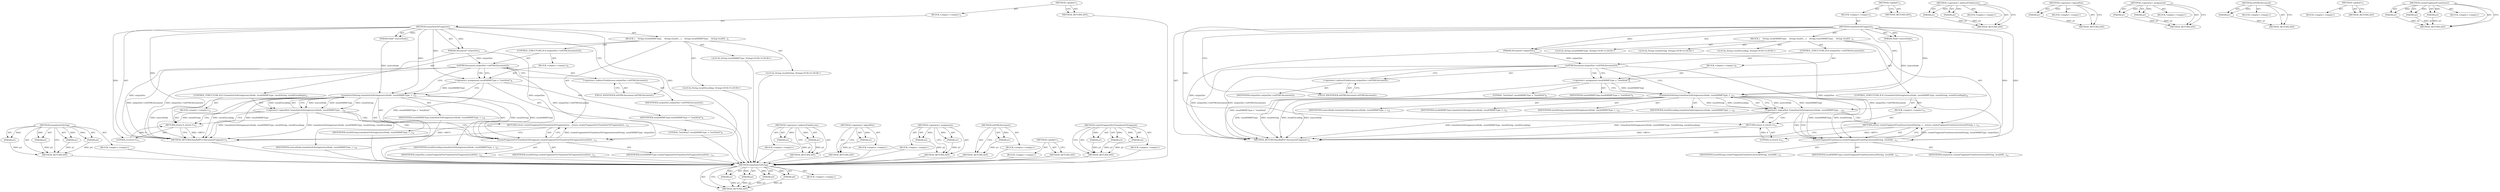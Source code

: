digraph "createFragmentForTransformToFragment" {
vulnerable_84 [label=<(METHOD,transformToString)>];
vulnerable_85 [label=<(PARAM,p1)>];
vulnerable_86 [label=<(PARAM,p2)>];
vulnerable_87 [label=<(PARAM,p3)>];
vulnerable_88 [label=<(PARAM,p4)>];
vulnerable_89 [label=<(BLOCK,&lt;empty&gt;,&lt;empty&gt;)>];
vulnerable_90 [label=<(METHOD_RETURN,ANY)>];
vulnerable_6 [label=<(METHOD,&lt;global&gt;)<SUB>1</SUB>>];
vulnerable_7 [label=<(BLOCK,&lt;empty&gt;,&lt;empty&gt;)<SUB>1</SUB>>];
vulnerable_8 [label=<(METHOD,transformToFragment)<SUB>1</SUB>>];
vulnerable_9 [label=<(PARAM,Node* sourceNode)<SUB>1</SUB>>];
vulnerable_10 [label=<(PARAM,Document* outputDoc)<SUB>1</SUB>>];
vulnerable_11 [label=<(BLOCK,{
    String resultMIMEType;
    String resultS...,{
    String resultMIMEType;
    String resultS...)<SUB>2</SUB>>];
vulnerable_12 [label="<(LOCAL,String resultMIMEType: String)<SUB>3</SUB>>"];
vulnerable_13 [label="<(LOCAL,String resultString: String)<SUB>4</SUB>>"];
vulnerable_14 [label="<(LOCAL,String resultEncoding: String)<SUB>5</SUB>>"];
vulnerable_15 [label=<(CONTROL_STRUCTURE,IF,if (outputDoc-&gt;isHTMLDocument()))<SUB>7</SUB>>];
vulnerable_16 [label=<(isHTMLDocument,outputDoc-&gt;isHTMLDocument())<SUB>7</SUB>>];
vulnerable_17 [label=<(&lt;operator&gt;.indirectFieldAccess,outputDoc-&gt;isHTMLDocument)<SUB>7</SUB>>];
vulnerable_18 [label=<(IDENTIFIER,outputDoc,outputDoc-&gt;isHTMLDocument())<SUB>7</SUB>>];
vulnerable_19 [label=<(FIELD_IDENTIFIER,isHTMLDocument,isHTMLDocument)<SUB>7</SUB>>];
vulnerable_20 [label=<(BLOCK,&lt;empty&gt;,&lt;empty&gt;)<SUB>8</SUB>>];
vulnerable_21 [label=<(&lt;operator&gt;.assignment,resultMIMEType = &quot;text/html&quot;)<SUB>8</SUB>>];
vulnerable_22 [label=<(IDENTIFIER,resultMIMEType,resultMIMEType = &quot;text/html&quot;)<SUB>8</SUB>>];
vulnerable_23 [label=<(LITERAL,&quot;text/html&quot;,resultMIMEType = &quot;text/html&quot;)<SUB>8</SUB>>];
vulnerable_24 [label=<(CONTROL_STRUCTURE,IF,if (!transformToString(sourceNode, resultMIMEType, resultString, resultEncoding)))<SUB>10</SUB>>];
vulnerable_25 [label=<(&lt;operator&gt;.logicalNot,!transformToString(sourceNode, resultMIMEType, ...)<SUB>10</SUB>>];
vulnerable_26 [label=<(transformToString,transformToString(sourceNode, resultMIMEType, r...)<SUB>10</SUB>>];
vulnerable_27 [label=<(IDENTIFIER,sourceNode,transformToString(sourceNode, resultMIMEType, r...)<SUB>10</SUB>>];
vulnerable_28 [label=<(IDENTIFIER,resultMIMEType,transformToString(sourceNode, resultMIMEType, r...)<SUB>10</SUB>>];
vulnerable_29 [label=<(IDENTIFIER,resultString,transformToString(sourceNode, resultMIMEType, r...)<SUB>10</SUB>>];
vulnerable_30 [label=<(IDENTIFIER,resultEncoding,transformToString(sourceNode, resultMIMEType, r...)<SUB>10</SUB>>];
vulnerable_31 [label=<(BLOCK,&lt;empty&gt;,&lt;empty&gt;)<SUB>11</SUB>>];
vulnerable_32 [label=<(RETURN,return 0;,return 0;)<SUB>11</SUB>>];
vulnerable_33 [label=<(LITERAL,0,return 0;)<SUB>11</SUB>>];
vulnerable_34 [label=<(RETURN,return createFragmentFromSource(resultString, r...,return createFragmentFromSource(resultString, r...)<SUB>12</SUB>>];
vulnerable_35 [label=<(createFragmentFromSource,createFragmentFromSource(resultString, resultMI...)<SUB>12</SUB>>];
vulnerable_36 [label=<(IDENTIFIER,resultString,createFragmentFromSource(resultString, resultMI...)<SUB>12</SUB>>];
vulnerable_37 [label=<(IDENTIFIER,resultMIMEType,createFragmentFromSource(resultString, resultMI...)<SUB>12</SUB>>];
vulnerable_38 [label=<(IDENTIFIER,outputDoc,createFragmentFromSource(resultString, resultMI...)<SUB>12</SUB>>];
vulnerable_39 [label=<(METHOD_RETURN,PassRefPtr&lt;DocumentFragment&gt;)<SUB>1</SUB>>];
vulnerable_41 [label=<(METHOD_RETURN,ANY)<SUB>1</SUB>>];
vulnerable_70 [label=<(METHOD,&lt;operator&gt;.indirectFieldAccess)>];
vulnerable_71 [label=<(PARAM,p1)>];
vulnerable_72 [label=<(PARAM,p2)>];
vulnerable_73 [label=<(BLOCK,&lt;empty&gt;,&lt;empty&gt;)>];
vulnerable_74 [label=<(METHOD_RETURN,ANY)>];
vulnerable_80 [label=<(METHOD,&lt;operator&gt;.logicalNot)>];
vulnerable_81 [label=<(PARAM,p1)>];
vulnerable_82 [label=<(BLOCK,&lt;empty&gt;,&lt;empty&gt;)>];
vulnerable_83 [label=<(METHOD_RETURN,ANY)>];
vulnerable_75 [label=<(METHOD,&lt;operator&gt;.assignment)>];
vulnerable_76 [label=<(PARAM,p1)>];
vulnerable_77 [label=<(PARAM,p2)>];
vulnerable_78 [label=<(BLOCK,&lt;empty&gt;,&lt;empty&gt;)>];
vulnerable_79 [label=<(METHOD_RETURN,ANY)>];
vulnerable_66 [label=<(METHOD,isHTMLDocument)>];
vulnerable_67 [label=<(PARAM,p1)>];
vulnerable_68 [label=<(BLOCK,&lt;empty&gt;,&lt;empty&gt;)>];
vulnerable_69 [label=<(METHOD_RETURN,ANY)>];
vulnerable_60 [label=<(METHOD,&lt;global&gt;)<SUB>1</SUB>>];
vulnerable_61 [label=<(BLOCK,&lt;empty&gt;,&lt;empty&gt;)>];
vulnerable_62 [label=<(METHOD_RETURN,ANY)>];
vulnerable_91 [label=<(METHOD,createFragmentFromSource)>];
vulnerable_92 [label=<(PARAM,p1)>];
vulnerable_93 [label=<(PARAM,p2)>];
vulnerable_94 [label=<(PARAM,p3)>];
vulnerable_95 [label=<(BLOCK,&lt;empty&gt;,&lt;empty&gt;)>];
vulnerable_96 [label=<(METHOD_RETURN,ANY)>];
fixed_84 [label=<(METHOD,transformToString)>];
fixed_85 [label=<(PARAM,p1)>];
fixed_86 [label=<(PARAM,p2)>];
fixed_87 [label=<(PARAM,p3)>];
fixed_88 [label=<(PARAM,p4)>];
fixed_89 [label=<(BLOCK,&lt;empty&gt;,&lt;empty&gt;)>];
fixed_90 [label=<(METHOD_RETURN,ANY)>];
fixed_6 [label=<(METHOD,&lt;global&gt;)<SUB>1</SUB>>];
fixed_7 [label=<(BLOCK,&lt;empty&gt;,&lt;empty&gt;)<SUB>1</SUB>>];
fixed_8 [label=<(METHOD,transformToFragment)<SUB>1</SUB>>];
fixed_9 [label=<(PARAM,Node* sourceNode)<SUB>1</SUB>>];
fixed_10 [label=<(PARAM,Document* outputDoc)<SUB>1</SUB>>];
fixed_11 [label=<(BLOCK,{
    String resultMIMEType;
    String resultS...,{
    String resultMIMEType;
    String resultS...)<SUB>2</SUB>>];
fixed_12 [label="<(LOCAL,String resultMIMEType: String)<SUB>3</SUB>>"];
fixed_13 [label="<(LOCAL,String resultString: String)<SUB>4</SUB>>"];
fixed_14 [label="<(LOCAL,String resultEncoding: String)<SUB>5</SUB>>"];
fixed_15 [label=<(CONTROL_STRUCTURE,IF,if (outputDoc-&gt;isHTMLDocument()))<SUB>7</SUB>>];
fixed_16 [label=<(isHTMLDocument,outputDoc-&gt;isHTMLDocument())<SUB>7</SUB>>];
fixed_17 [label=<(&lt;operator&gt;.indirectFieldAccess,outputDoc-&gt;isHTMLDocument)<SUB>7</SUB>>];
fixed_18 [label=<(IDENTIFIER,outputDoc,outputDoc-&gt;isHTMLDocument())<SUB>7</SUB>>];
fixed_19 [label=<(FIELD_IDENTIFIER,isHTMLDocument,isHTMLDocument)<SUB>7</SUB>>];
fixed_20 [label=<(BLOCK,&lt;empty&gt;,&lt;empty&gt;)<SUB>8</SUB>>];
fixed_21 [label=<(&lt;operator&gt;.assignment,resultMIMEType = &quot;text/html&quot;)<SUB>8</SUB>>];
fixed_22 [label=<(IDENTIFIER,resultMIMEType,resultMIMEType = &quot;text/html&quot;)<SUB>8</SUB>>];
fixed_23 [label=<(LITERAL,&quot;text/html&quot;,resultMIMEType = &quot;text/html&quot;)<SUB>8</SUB>>];
fixed_24 [label=<(CONTROL_STRUCTURE,IF,if (!transformToString(sourceNode, resultMIMEType, resultString, resultEncoding)))<SUB>10</SUB>>];
fixed_25 [label=<(&lt;operator&gt;.logicalNot,!transformToString(sourceNode, resultMIMEType, ...)<SUB>10</SUB>>];
fixed_26 [label=<(transformToString,transformToString(sourceNode, resultMIMEType, r...)<SUB>10</SUB>>];
fixed_27 [label=<(IDENTIFIER,sourceNode,transformToString(sourceNode, resultMIMEType, r...)<SUB>10</SUB>>];
fixed_28 [label=<(IDENTIFIER,resultMIMEType,transformToString(sourceNode, resultMIMEType, r...)<SUB>10</SUB>>];
fixed_29 [label=<(IDENTIFIER,resultString,transformToString(sourceNode, resultMIMEType, r...)<SUB>10</SUB>>];
fixed_30 [label=<(IDENTIFIER,resultEncoding,transformToString(sourceNode, resultMIMEType, r...)<SUB>10</SUB>>];
fixed_31 [label=<(BLOCK,&lt;empty&gt;,&lt;empty&gt;)<SUB>11</SUB>>];
fixed_32 [label=<(RETURN,return 0;,return 0;)<SUB>11</SUB>>];
fixed_33 [label=<(LITERAL,0,return 0;)<SUB>11</SUB>>];
fixed_34 [label=<(RETURN,return createFragmentForTransformToFragment(res...,return createFragmentForTransformToFragment(res...)<SUB>12</SUB>>];
fixed_35 [label=<(createFragmentForTransformToFragment,createFragmentForTransformToFragment(resultStri...)<SUB>12</SUB>>];
fixed_36 [label=<(IDENTIFIER,resultString,createFragmentForTransformToFragment(resultStri...)<SUB>12</SUB>>];
fixed_37 [label=<(IDENTIFIER,resultMIMEType,createFragmentForTransformToFragment(resultStri...)<SUB>12</SUB>>];
fixed_38 [label=<(IDENTIFIER,outputDoc,createFragmentForTransformToFragment(resultStri...)<SUB>12</SUB>>];
fixed_39 [label=<(METHOD_RETURN,PassRefPtr&lt;DocumentFragment&gt;)<SUB>1</SUB>>];
fixed_41 [label=<(METHOD_RETURN,ANY)<SUB>1</SUB>>];
fixed_70 [label=<(METHOD,&lt;operator&gt;.indirectFieldAccess)>];
fixed_71 [label=<(PARAM,p1)>];
fixed_72 [label=<(PARAM,p2)>];
fixed_73 [label=<(BLOCK,&lt;empty&gt;,&lt;empty&gt;)>];
fixed_74 [label=<(METHOD_RETURN,ANY)>];
fixed_80 [label=<(METHOD,&lt;operator&gt;.logicalNot)>];
fixed_81 [label=<(PARAM,p1)>];
fixed_82 [label=<(BLOCK,&lt;empty&gt;,&lt;empty&gt;)>];
fixed_83 [label=<(METHOD_RETURN,ANY)>];
fixed_75 [label=<(METHOD,&lt;operator&gt;.assignment)>];
fixed_76 [label=<(PARAM,p1)>];
fixed_77 [label=<(PARAM,p2)>];
fixed_78 [label=<(BLOCK,&lt;empty&gt;,&lt;empty&gt;)>];
fixed_79 [label=<(METHOD_RETURN,ANY)>];
fixed_66 [label=<(METHOD,isHTMLDocument)>];
fixed_67 [label=<(PARAM,p1)>];
fixed_68 [label=<(BLOCK,&lt;empty&gt;,&lt;empty&gt;)>];
fixed_69 [label=<(METHOD_RETURN,ANY)>];
fixed_60 [label=<(METHOD,&lt;global&gt;)<SUB>1</SUB>>];
fixed_61 [label=<(BLOCK,&lt;empty&gt;,&lt;empty&gt;)>];
fixed_62 [label=<(METHOD_RETURN,ANY)>];
fixed_91 [label=<(METHOD,createFragmentForTransformToFragment)>];
fixed_92 [label=<(PARAM,p1)>];
fixed_93 [label=<(PARAM,p2)>];
fixed_94 [label=<(PARAM,p3)>];
fixed_95 [label=<(BLOCK,&lt;empty&gt;,&lt;empty&gt;)>];
fixed_96 [label=<(METHOD_RETURN,ANY)>];
vulnerable_84 -> vulnerable_85  [key=0, label="AST: "];
vulnerable_84 -> vulnerable_85  [key=1, label="DDG: "];
vulnerable_84 -> vulnerable_89  [key=0, label="AST: "];
vulnerable_84 -> vulnerable_86  [key=0, label="AST: "];
vulnerable_84 -> vulnerable_86  [key=1, label="DDG: "];
vulnerable_84 -> vulnerable_90  [key=0, label="AST: "];
vulnerable_84 -> vulnerable_90  [key=1, label="CFG: "];
vulnerable_84 -> vulnerable_87  [key=0, label="AST: "];
vulnerable_84 -> vulnerable_87  [key=1, label="DDG: "];
vulnerable_84 -> vulnerable_88  [key=0, label="AST: "];
vulnerable_84 -> vulnerable_88  [key=1, label="DDG: "];
vulnerable_85 -> vulnerable_90  [key=0, label="DDG: p1"];
vulnerable_86 -> vulnerable_90  [key=0, label="DDG: p2"];
vulnerable_87 -> vulnerable_90  [key=0, label="DDG: p3"];
vulnerable_88 -> vulnerable_90  [key=0, label="DDG: p4"];
vulnerable_6 -> vulnerable_7  [key=0, label="AST: "];
vulnerable_6 -> vulnerable_41  [key=0, label="AST: "];
vulnerable_6 -> vulnerable_41  [key=1, label="CFG: "];
vulnerable_7 -> vulnerable_8  [key=0, label="AST: "];
vulnerable_8 -> vulnerable_9  [key=0, label="AST: "];
vulnerable_8 -> vulnerable_9  [key=1, label="DDG: "];
vulnerable_8 -> vulnerable_10  [key=0, label="AST: "];
vulnerable_8 -> vulnerable_10  [key=1, label="DDG: "];
vulnerable_8 -> vulnerable_11  [key=0, label="AST: "];
vulnerable_8 -> vulnerable_39  [key=0, label="AST: "];
vulnerable_8 -> vulnerable_19  [key=0, label="CFG: "];
vulnerable_8 -> vulnerable_21  [key=0, label="DDG: "];
vulnerable_8 -> vulnerable_32  [key=0, label="DDG: "];
vulnerable_8 -> vulnerable_35  [key=0, label="DDG: "];
vulnerable_8 -> vulnerable_26  [key=0, label="DDG: "];
vulnerable_8 -> vulnerable_33  [key=0, label="DDG: "];
vulnerable_9 -> vulnerable_26  [key=0, label="DDG: sourceNode"];
vulnerable_10 -> vulnerable_39  [key=0, label="DDG: outputDoc"];
vulnerable_10 -> vulnerable_16  [key=0, label="DDG: outputDoc"];
vulnerable_10 -> vulnerable_35  [key=0, label="DDG: outputDoc"];
vulnerable_11 -> vulnerable_12  [key=0, label="AST: "];
vulnerable_11 -> vulnerable_13  [key=0, label="AST: "];
vulnerable_11 -> vulnerable_14  [key=0, label="AST: "];
vulnerable_11 -> vulnerable_15  [key=0, label="AST: "];
vulnerable_11 -> vulnerable_24  [key=0, label="AST: "];
vulnerable_11 -> vulnerable_34  [key=0, label="AST: "];
vulnerable_15 -> vulnerable_16  [key=0, label="AST: "];
vulnerable_15 -> vulnerable_20  [key=0, label="AST: "];
vulnerable_16 -> vulnerable_17  [key=0, label="AST: "];
vulnerable_16 -> vulnerable_21  [key=0, label="CFG: "];
vulnerable_16 -> vulnerable_21  [key=1, label="CDG: "];
vulnerable_16 -> vulnerable_26  [key=0, label="CFG: "];
vulnerable_16 -> vulnerable_39  [key=0, label="DDG: outputDoc-&gt;isHTMLDocument"];
vulnerable_16 -> vulnerable_39  [key=1, label="DDG: outputDoc-&gt;isHTMLDocument()"];
vulnerable_16 -> vulnerable_35  [key=0, label="DDG: outputDoc-&gt;isHTMLDocument"];
vulnerable_17 -> vulnerable_18  [key=0, label="AST: "];
vulnerable_17 -> vulnerable_19  [key=0, label="AST: "];
vulnerable_17 -> vulnerable_16  [key=0, label="CFG: "];
vulnerable_19 -> vulnerable_17  [key=0, label="CFG: "];
vulnerable_20 -> vulnerable_21  [key=0, label="AST: "];
vulnerable_21 -> vulnerable_22  [key=0, label="AST: "];
vulnerable_21 -> vulnerable_23  [key=0, label="AST: "];
vulnerable_21 -> vulnerable_26  [key=0, label="CFG: "];
vulnerable_21 -> vulnerable_26  [key=1, label="DDG: resultMIMEType"];
vulnerable_21 -> vulnerable_39  [key=0, label="DDG: resultMIMEType = &quot;text/html&quot;"];
vulnerable_24 -> vulnerable_25  [key=0, label="AST: "];
vulnerable_24 -> vulnerable_31  [key=0, label="AST: "];
vulnerable_25 -> vulnerable_26  [key=0, label="AST: "];
vulnerable_25 -> vulnerable_32  [key=0, label="CFG: "];
vulnerable_25 -> vulnerable_32  [key=1, label="CDG: "];
vulnerable_25 -> vulnerable_35  [key=0, label="CFG: "];
vulnerable_25 -> vulnerable_35  [key=1, label="CDG: "];
vulnerable_25 -> vulnerable_39  [key=0, label="DDG: transformToString(sourceNode, resultMIMEType, resultString, resultEncoding)"];
vulnerable_25 -> vulnerable_39  [key=1, label="DDG: !transformToString(sourceNode, resultMIMEType, resultString, resultEncoding)"];
vulnerable_25 -> vulnerable_34  [key=0, label="CDG: "];
vulnerable_26 -> vulnerable_27  [key=0, label="AST: "];
vulnerable_26 -> vulnerable_28  [key=0, label="AST: "];
vulnerable_26 -> vulnerable_29  [key=0, label="AST: "];
vulnerable_26 -> vulnerable_30  [key=0, label="AST: "];
vulnerable_26 -> vulnerable_25  [key=0, label="CFG: "];
vulnerable_26 -> vulnerable_25  [key=1, label="DDG: sourceNode"];
vulnerable_26 -> vulnerable_25  [key=2, label="DDG: resultMIMEType"];
vulnerable_26 -> vulnerable_25  [key=3, label="DDG: resultString"];
vulnerable_26 -> vulnerable_25  [key=4, label="DDG: resultEncoding"];
vulnerable_26 -> vulnerable_39  [key=0, label="DDG: sourceNode"];
vulnerable_26 -> vulnerable_39  [key=1, label="DDG: resultMIMEType"];
vulnerable_26 -> vulnerable_39  [key=2, label="DDG: resultString"];
vulnerable_26 -> vulnerable_39  [key=3, label="DDG: resultEncoding"];
vulnerable_26 -> vulnerable_35  [key=0, label="DDG: resultString"];
vulnerable_26 -> vulnerable_35  [key=1, label="DDG: resultMIMEType"];
vulnerable_31 -> vulnerable_32  [key=0, label="AST: "];
vulnerable_32 -> vulnerable_33  [key=0, label="AST: "];
vulnerable_32 -> vulnerable_39  [key=0, label="CFG: "];
vulnerable_32 -> vulnerable_39  [key=1, label="DDG: &lt;RET&gt;"];
vulnerable_33 -> vulnerable_32  [key=0, label="DDG: 0"];
vulnerable_34 -> vulnerable_35  [key=0, label="AST: "];
vulnerable_34 -> vulnerable_39  [key=0, label="CFG: "];
vulnerable_34 -> vulnerable_39  [key=1, label="DDG: &lt;RET&gt;"];
vulnerable_35 -> vulnerable_36  [key=0, label="AST: "];
vulnerable_35 -> vulnerable_37  [key=0, label="AST: "];
vulnerable_35 -> vulnerable_38  [key=0, label="AST: "];
vulnerable_35 -> vulnerable_34  [key=0, label="CFG: "];
vulnerable_35 -> vulnerable_34  [key=1, label="DDG: createFragmentFromSource(resultString, resultMIMEType, outputDoc)"];
vulnerable_70 -> vulnerable_71  [key=0, label="AST: "];
vulnerable_70 -> vulnerable_71  [key=1, label="DDG: "];
vulnerable_70 -> vulnerable_73  [key=0, label="AST: "];
vulnerable_70 -> vulnerable_72  [key=0, label="AST: "];
vulnerable_70 -> vulnerable_72  [key=1, label="DDG: "];
vulnerable_70 -> vulnerable_74  [key=0, label="AST: "];
vulnerable_70 -> vulnerable_74  [key=1, label="CFG: "];
vulnerable_71 -> vulnerable_74  [key=0, label="DDG: p1"];
vulnerable_72 -> vulnerable_74  [key=0, label="DDG: p2"];
vulnerable_80 -> vulnerable_81  [key=0, label="AST: "];
vulnerable_80 -> vulnerable_81  [key=1, label="DDG: "];
vulnerable_80 -> vulnerable_82  [key=0, label="AST: "];
vulnerable_80 -> vulnerable_83  [key=0, label="AST: "];
vulnerable_80 -> vulnerable_83  [key=1, label="CFG: "];
vulnerable_81 -> vulnerable_83  [key=0, label="DDG: p1"];
vulnerable_75 -> vulnerable_76  [key=0, label="AST: "];
vulnerable_75 -> vulnerable_76  [key=1, label="DDG: "];
vulnerable_75 -> vulnerable_78  [key=0, label="AST: "];
vulnerable_75 -> vulnerable_77  [key=0, label="AST: "];
vulnerable_75 -> vulnerable_77  [key=1, label="DDG: "];
vulnerable_75 -> vulnerable_79  [key=0, label="AST: "];
vulnerable_75 -> vulnerable_79  [key=1, label="CFG: "];
vulnerable_76 -> vulnerable_79  [key=0, label="DDG: p1"];
vulnerable_77 -> vulnerable_79  [key=0, label="DDG: p2"];
vulnerable_66 -> vulnerable_67  [key=0, label="AST: "];
vulnerable_66 -> vulnerable_67  [key=1, label="DDG: "];
vulnerable_66 -> vulnerable_68  [key=0, label="AST: "];
vulnerable_66 -> vulnerable_69  [key=0, label="AST: "];
vulnerable_66 -> vulnerable_69  [key=1, label="CFG: "];
vulnerable_67 -> vulnerable_69  [key=0, label="DDG: p1"];
vulnerable_60 -> vulnerable_61  [key=0, label="AST: "];
vulnerable_60 -> vulnerable_62  [key=0, label="AST: "];
vulnerable_60 -> vulnerable_62  [key=1, label="CFG: "];
vulnerable_91 -> vulnerable_92  [key=0, label="AST: "];
vulnerable_91 -> vulnerable_92  [key=1, label="DDG: "];
vulnerable_91 -> vulnerable_95  [key=0, label="AST: "];
vulnerable_91 -> vulnerable_93  [key=0, label="AST: "];
vulnerable_91 -> vulnerable_93  [key=1, label="DDG: "];
vulnerable_91 -> vulnerable_96  [key=0, label="AST: "];
vulnerable_91 -> vulnerable_96  [key=1, label="CFG: "];
vulnerable_91 -> vulnerable_94  [key=0, label="AST: "];
vulnerable_91 -> vulnerable_94  [key=1, label="DDG: "];
vulnerable_92 -> vulnerable_96  [key=0, label="DDG: p1"];
vulnerable_93 -> vulnerable_96  [key=0, label="DDG: p2"];
vulnerable_94 -> vulnerable_96  [key=0, label="DDG: p3"];
fixed_84 -> fixed_85  [key=0, label="AST: "];
fixed_84 -> fixed_85  [key=1, label="DDG: "];
fixed_84 -> fixed_89  [key=0, label="AST: "];
fixed_84 -> fixed_86  [key=0, label="AST: "];
fixed_84 -> fixed_86  [key=1, label="DDG: "];
fixed_84 -> fixed_90  [key=0, label="AST: "];
fixed_84 -> fixed_90  [key=1, label="CFG: "];
fixed_84 -> fixed_87  [key=0, label="AST: "];
fixed_84 -> fixed_87  [key=1, label="DDG: "];
fixed_84 -> fixed_88  [key=0, label="AST: "];
fixed_84 -> fixed_88  [key=1, label="DDG: "];
fixed_85 -> fixed_90  [key=0, label="DDG: p1"];
fixed_86 -> fixed_90  [key=0, label="DDG: p2"];
fixed_87 -> fixed_90  [key=0, label="DDG: p3"];
fixed_88 -> fixed_90  [key=0, label="DDG: p4"];
fixed_89 -> vulnerable_84  [key=0];
fixed_90 -> vulnerable_84  [key=0];
fixed_6 -> fixed_7  [key=0, label="AST: "];
fixed_6 -> fixed_41  [key=0, label="AST: "];
fixed_6 -> fixed_41  [key=1, label="CFG: "];
fixed_7 -> fixed_8  [key=0, label="AST: "];
fixed_8 -> fixed_9  [key=0, label="AST: "];
fixed_8 -> fixed_9  [key=1, label="DDG: "];
fixed_8 -> fixed_10  [key=0, label="AST: "];
fixed_8 -> fixed_10  [key=1, label="DDG: "];
fixed_8 -> fixed_11  [key=0, label="AST: "];
fixed_8 -> fixed_39  [key=0, label="AST: "];
fixed_8 -> fixed_19  [key=0, label="CFG: "];
fixed_8 -> fixed_21  [key=0, label="DDG: "];
fixed_8 -> fixed_32  [key=0, label="DDG: "];
fixed_8 -> fixed_35  [key=0, label="DDG: "];
fixed_8 -> fixed_26  [key=0, label="DDG: "];
fixed_8 -> fixed_33  [key=0, label="DDG: "];
fixed_9 -> fixed_26  [key=0, label="DDG: sourceNode"];
fixed_10 -> fixed_39  [key=0, label="DDG: outputDoc"];
fixed_10 -> fixed_16  [key=0, label="DDG: outputDoc"];
fixed_10 -> fixed_35  [key=0, label="DDG: outputDoc"];
fixed_11 -> fixed_12  [key=0, label="AST: "];
fixed_11 -> fixed_13  [key=0, label="AST: "];
fixed_11 -> fixed_14  [key=0, label="AST: "];
fixed_11 -> fixed_15  [key=0, label="AST: "];
fixed_11 -> fixed_24  [key=0, label="AST: "];
fixed_11 -> fixed_34  [key=0, label="AST: "];
fixed_12 -> vulnerable_84  [key=0];
fixed_13 -> vulnerable_84  [key=0];
fixed_14 -> vulnerable_84  [key=0];
fixed_15 -> fixed_16  [key=0, label="AST: "];
fixed_15 -> fixed_20  [key=0, label="AST: "];
fixed_16 -> fixed_17  [key=0, label="AST: "];
fixed_16 -> fixed_21  [key=0, label="CFG: "];
fixed_16 -> fixed_21  [key=1, label="CDG: "];
fixed_16 -> fixed_26  [key=0, label="CFG: "];
fixed_16 -> fixed_39  [key=0, label="DDG: outputDoc-&gt;isHTMLDocument"];
fixed_16 -> fixed_39  [key=1, label="DDG: outputDoc-&gt;isHTMLDocument()"];
fixed_16 -> fixed_35  [key=0, label="DDG: outputDoc-&gt;isHTMLDocument"];
fixed_17 -> fixed_18  [key=0, label="AST: "];
fixed_17 -> fixed_19  [key=0, label="AST: "];
fixed_17 -> fixed_16  [key=0, label="CFG: "];
fixed_18 -> vulnerable_84  [key=0];
fixed_19 -> fixed_17  [key=0, label="CFG: "];
fixed_20 -> fixed_21  [key=0, label="AST: "];
fixed_21 -> fixed_22  [key=0, label="AST: "];
fixed_21 -> fixed_23  [key=0, label="AST: "];
fixed_21 -> fixed_26  [key=0, label="CFG: "];
fixed_21 -> fixed_26  [key=1, label="DDG: resultMIMEType"];
fixed_21 -> fixed_39  [key=0, label="DDG: resultMIMEType = &quot;text/html&quot;"];
fixed_22 -> vulnerable_84  [key=0];
fixed_23 -> vulnerable_84  [key=0];
fixed_24 -> fixed_25  [key=0, label="AST: "];
fixed_24 -> fixed_31  [key=0, label="AST: "];
fixed_25 -> fixed_26  [key=0, label="AST: "];
fixed_25 -> fixed_32  [key=0, label="CFG: "];
fixed_25 -> fixed_32  [key=1, label="CDG: "];
fixed_25 -> fixed_35  [key=0, label="CFG: "];
fixed_25 -> fixed_35  [key=1, label="CDG: "];
fixed_25 -> fixed_39  [key=0, label="DDG: transformToString(sourceNode, resultMIMEType, resultString, resultEncoding)"];
fixed_25 -> fixed_39  [key=1, label="DDG: !transformToString(sourceNode, resultMIMEType, resultString, resultEncoding)"];
fixed_25 -> fixed_34  [key=0, label="CDG: "];
fixed_26 -> fixed_27  [key=0, label="AST: "];
fixed_26 -> fixed_28  [key=0, label="AST: "];
fixed_26 -> fixed_29  [key=0, label="AST: "];
fixed_26 -> fixed_30  [key=0, label="AST: "];
fixed_26 -> fixed_25  [key=0, label="CFG: "];
fixed_26 -> fixed_25  [key=1, label="DDG: sourceNode"];
fixed_26 -> fixed_25  [key=2, label="DDG: resultMIMEType"];
fixed_26 -> fixed_25  [key=3, label="DDG: resultString"];
fixed_26 -> fixed_25  [key=4, label="DDG: resultEncoding"];
fixed_26 -> fixed_39  [key=0, label="DDG: sourceNode"];
fixed_26 -> fixed_39  [key=1, label="DDG: resultMIMEType"];
fixed_26 -> fixed_39  [key=2, label="DDG: resultString"];
fixed_26 -> fixed_39  [key=3, label="DDG: resultEncoding"];
fixed_26 -> fixed_35  [key=0, label="DDG: resultString"];
fixed_26 -> fixed_35  [key=1, label="DDG: resultMIMEType"];
fixed_27 -> vulnerable_84  [key=0];
fixed_28 -> vulnerable_84  [key=0];
fixed_29 -> vulnerable_84  [key=0];
fixed_30 -> vulnerable_84  [key=0];
fixed_31 -> fixed_32  [key=0, label="AST: "];
fixed_32 -> fixed_33  [key=0, label="AST: "];
fixed_32 -> fixed_39  [key=0, label="CFG: "];
fixed_32 -> fixed_39  [key=1, label="DDG: &lt;RET&gt;"];
fixed_33 -> fixed_32  [key=0, label="DDG: 0"];
fixed_34 -> fixed_35  [key=0, label="AST: "];
fixed_34 -> fixed_39  [key=0, label="CFG: "];
fixed_34 -> fixed_39  [key=1, label="DDG: &lt;RET&gt;"];
fixed_35 -> fixed_36  [key=0, label="AST: "];
fixed_35 -> fixed_37  [key=0, label="AST: "];
fixed_35 -> fixed_38  [key=0, label="AST: "];
fixed_35 -> fixed_34  [key=0, label="CFG: "];
fixed_35 -> fixed_34  [key=1, label="DDG: createFragmentForTransformToFragment(resultString, resultMIMEType, outputDoc)"];
fixed_36 -> vulnerable_84  [key=0];
fixed_37 -> vulnerable_84  [key=0];
fixed_38 -> vulnerable_84  [key=0];
fixed_39 -> vulnerable_84  [key=0];
fixed_41 -> vulnerable_84  [key=0];
fixed_70 -> fixed_71  [key=0, label="AST: "];
fixed_70 -> fixed_71  [key=1, label="DDG: "];
fixed_70 -> fixed_73  [key=0, label="AST: "];
fixed_70 -> fixed_72  [key=0, label="AST: "];
fixed_70 -> fixed_72  [key=1, label="DDG: "];
fixed_70 -> fixed_74  [key=0, label="AST: "];
fixed_70 -> fixed_74  [key=1, label="CFG: "];
fixed_71 -> fixed_74  [key=0, label="DDG: p1"];
fixed_72 -> fixed_74  [key=0, label="DDG: p2"];
fixed_73 -> vulnerable_84  [key=0];
fixed_74 -> vulnerable_84  [key=0];
fixed_80 -> fixed_81  [key=0, label="AST: "];
fixed_80 -> fixed_81  [key=1, label="DDG: "];
fixed_80 -> fixed_82  [key=0, label="AST: "];
fixed_80 -> fixed_83  [key=0, label="AST: "];
fixed_80 -> fixed_83  [key=1, label="CFG: "];
fixed_81 -> fixed_83  [key=0, label="DDG: p1"];
fixed_82 -> vulnerable_84  [key=0];
fixed_83 -> vulnerable_84  [key=0];
fixed_75 -> fixed_76  [key=0, label="AST: "];
fixed_75 -> fixed_76  [key=1, label="DDG: "];
fixed_75 -> fixed_78  [key=0, label="AST: "];
fixed_75 -> fixed_77  [key=0, label="AST: "];
fixed_75 -> fixed_77  [key=1, label="DDG: "];
fixed_75 -> fixed_79  [key=0, label="AST: "];
fixed_75 -> fixed_79  [key=1, label="CFG: "];
fixed_76 -> fixed_79  [key=0, label="DDG: p1"];
fixed_77 -> fixed_79  [key=0, label="DDG: p2"];
fixed_78 -> vulnerable_84  [key=0];
fixed_79 -> vulnerable_84  [key=0];
fixed_66 -> fixed_67  [key=0, label="AST: "];
fixed_66 -> fixed_67  [key=1, label="DDG: "];
fixed_66 -> fixed_68  [key=0, label="AST: "];
fixed_66 -> fixed_69  [key=0, label="AST: "];
fixed_66 -> fixed_69  [key=1, label="CFG: "];
fixed_67 -> fixed_69  [key=0, label="DDG: p1"];
fixed_68 -> vulnerable_84  [key=0];
fixed_69 -> vulnerable_84  [key=0];
fixed_60 -> fixed_61  [key=0, label="AST: "];
fixed_60 -> fixed_62  [key=0, label="AST: "];
fixed_60 -> fixed_62  [key=1, label="CFG: "];
fixed_61 -> vulnerable_84  [key=0];
fixed_62 -> vulnerable_84  [key=0];
fixed_91 -> fixed_92  [key=0, label="AST: "];
fixed_91 -> fixed_92  [key=1, label="DDG: "];
fixed_91 -> fixed_95  [key=0, label="AST: "];
fixed_91 -> fixed_93  [key=0, label="AST: "];
fixed_91 -> fixed_93  [key=1, label="DDG: "];
fixed_91 -> fixed_96  [key=0, label="AST: "];
fixed_91 -> fixed_96  [key=1, label="CFG: "];
fixed_91 -> fixed_94  [key=0, label="AST: "];
fixed_91 -> fixed_94  [key=1, label="DDG: "];
fixed_92 -> fixed_96  [key=0, label="DDG: p1"];
fixed_93 -> fixed_96  [key=0, label="DDG: p2"];
fixed_94 -> fixed_96  [key=0, label="DDG: p3"];
fixed_95 -> vulnerable_84  [key=0];
fixed_96 -> vulnerable_84  [key=0];
}
